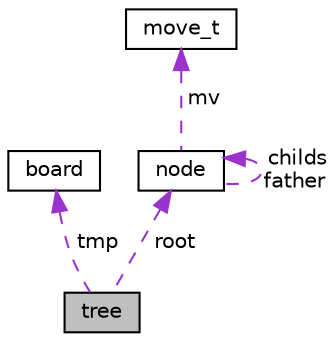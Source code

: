 digraph "tree"
{
 // LATEX_PDF_SIZE
  edge [fontname="Helvetica",fontsize="10",labelfontname="Helvetica",labelfontsize="10"];
  node [fontname="Helvetica",fontsize="10",shape=record];
  Node1 [label="tree",height=0.2,width=0.4,color="black", fillcolor="grey75", style="filled", fontcolor="black",tooltip=" "];
  Node2 -> Node1 [dir="back",color="darkorchid3",fontsize="10",style="dashed",label=" tmp" ,fontname="Helvetica"];
  Node2 [label="board",height=0.2,width=0.4,color="black", fillcolor="white", style="filled",URL="$structboard.html",tooltip="Representation a the Gomoku board where each position of the n*n board represents a game position or ..."];
  Node3 -> Node1 [dir="back",color="darkorchid3",fontsize="10",style="dashed",label=" root" ,fontname="Helvetica"];
  Node3 [label="node",height=0.2,width=0.4,color="black", fillcolor="white", style="filled",URL="$structnode.html",tooltip=" "];
  Node3 -> Node3 [dir="back",color="darkorchid3",fontsize="10",style="dashed",label=" childs\nfather" ,fontname="Helvetica"];
  Node4 -> Node3 [dir="back",color="darkorchid3",fontsize="10",style="dashed",label=" mv" ,fontname="Helvetica"];
  Node4 [label="move_t",height=0.2,width=0.4,color="black", fillcolor="white", style="filled",URL="$structmove__t.html",tooltip="Describe a position on a board."];
}
